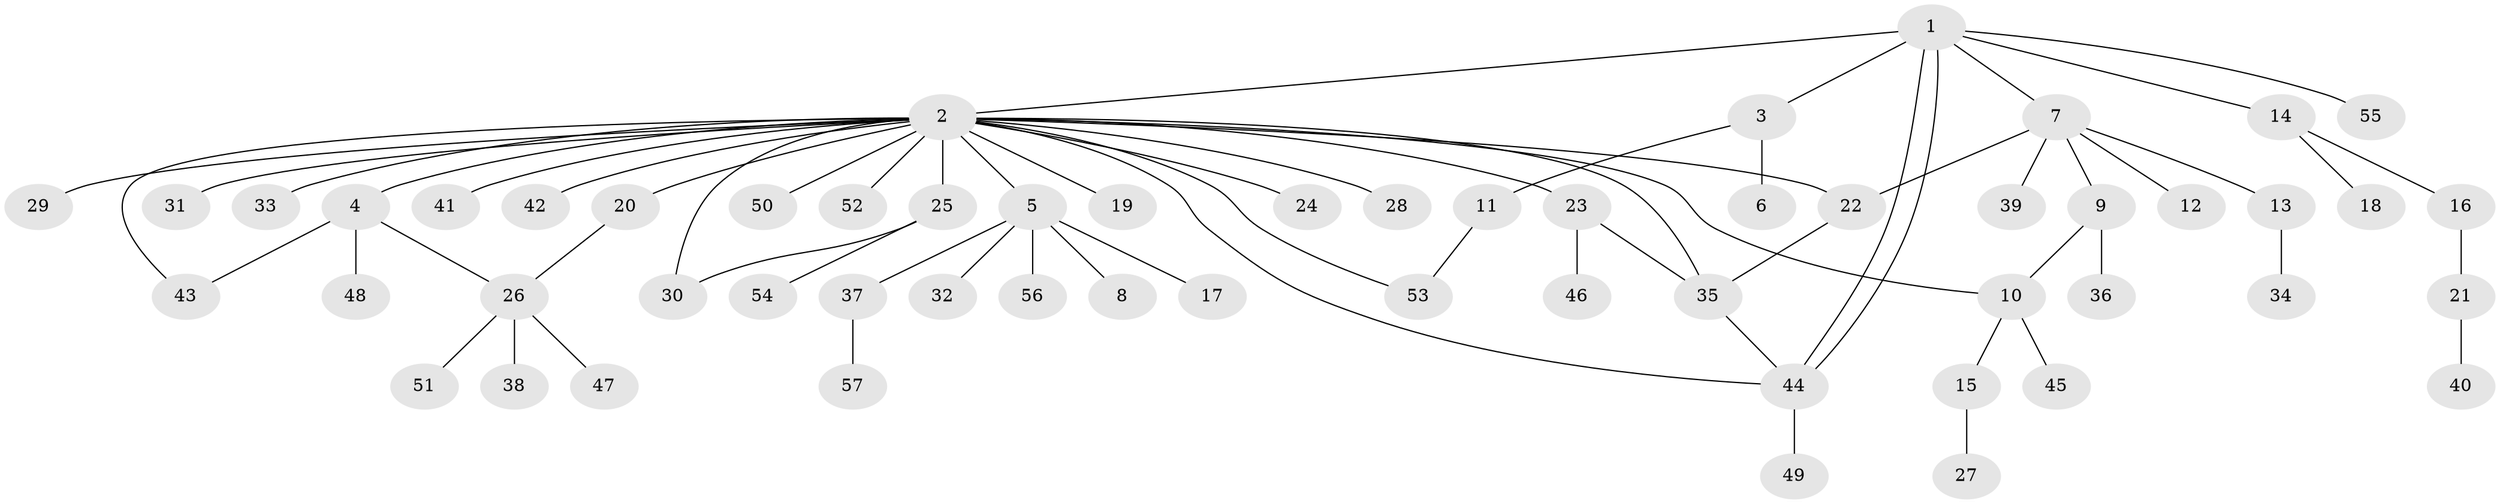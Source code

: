 // Generated by graph-tools (version 1.1) at 2025/49/03/09/25 03:49:48]
// undirected, 57 vertices, 67 edges
graph export_dot {
graph [start="1"]
  node [color=gray90,style=filled];
  1;
  2;
  3;
  4;
  5;
  6;
  7;
  8;
  9;
  10;
  11;
  12;
  13;
  14;
  15;
  16;
  17;
  18;
  19;
  20;
  21;
  22;
  23;
  24;
  25;
  26;
  27;
  28;
  29;
  30;
  31;
  32;
  33;
  34;
  35;
  36;
  37;
  38;
  39;
  40;
  41;
  42;
  43;
  44;
  45;
  46;
  47;
  48;
  49;
  50;
  51;
  52;
  53;
  54;
  55;
  56;
  57;
  1 -- 2;
  1 -- 3;
  1 -- 7;
  1 -- 14;
  1 -- 44;
  1 -- 44;
  1 -- 55;
  2 -- 4;
  2 -- 5;
  2 -- 10;
  2 -- 19;
  2 -- 20;
  2 -- 22;
  2 -- 23;
  2 -- 24;
  2 -- 25;
  2 -- 28;
  2 -- 29;
  2 -- 30;
  2 -- 31;
  2 -- 33;
  2 -- 35;
  2 -- 41;
  2 -- 42;
  2 -- 43;
  2 -- 44;
  2 -- 50;
  2 -- 52;
  2 -- 53;
  3 -- 6;
  3 -- 11;
  4 -- 26;
  4 -- 43;
  4 -- 48;
  5 -- 8;
  5 -- 17;
  5 -- 32;
  5 -- 37;
  5 -- 56;
  7 -- 9;
  7 -- 12;
  7 -- 13;
  7 -- 22;
  7 -- 39;
  9 -- 10;
  9 -- 36;
  10 -- 15;
  10 -- 45;
  11 -- 53;
  13 -- 34;
  14 -- 16;
  14 -- 18;
  15 -- 27;
  16 -- 21;
  20 -- 26;
  21 -- 40;
  22 -- 35;
  23 -- 35;
  23 -- 46;
  25 -- 30;
  25 -- 54;
  26 -- 38;
  26 -- 47;
  26 -- 51;
  35 -- 44;
  37 -- 57;
  44 -- 49;
}
